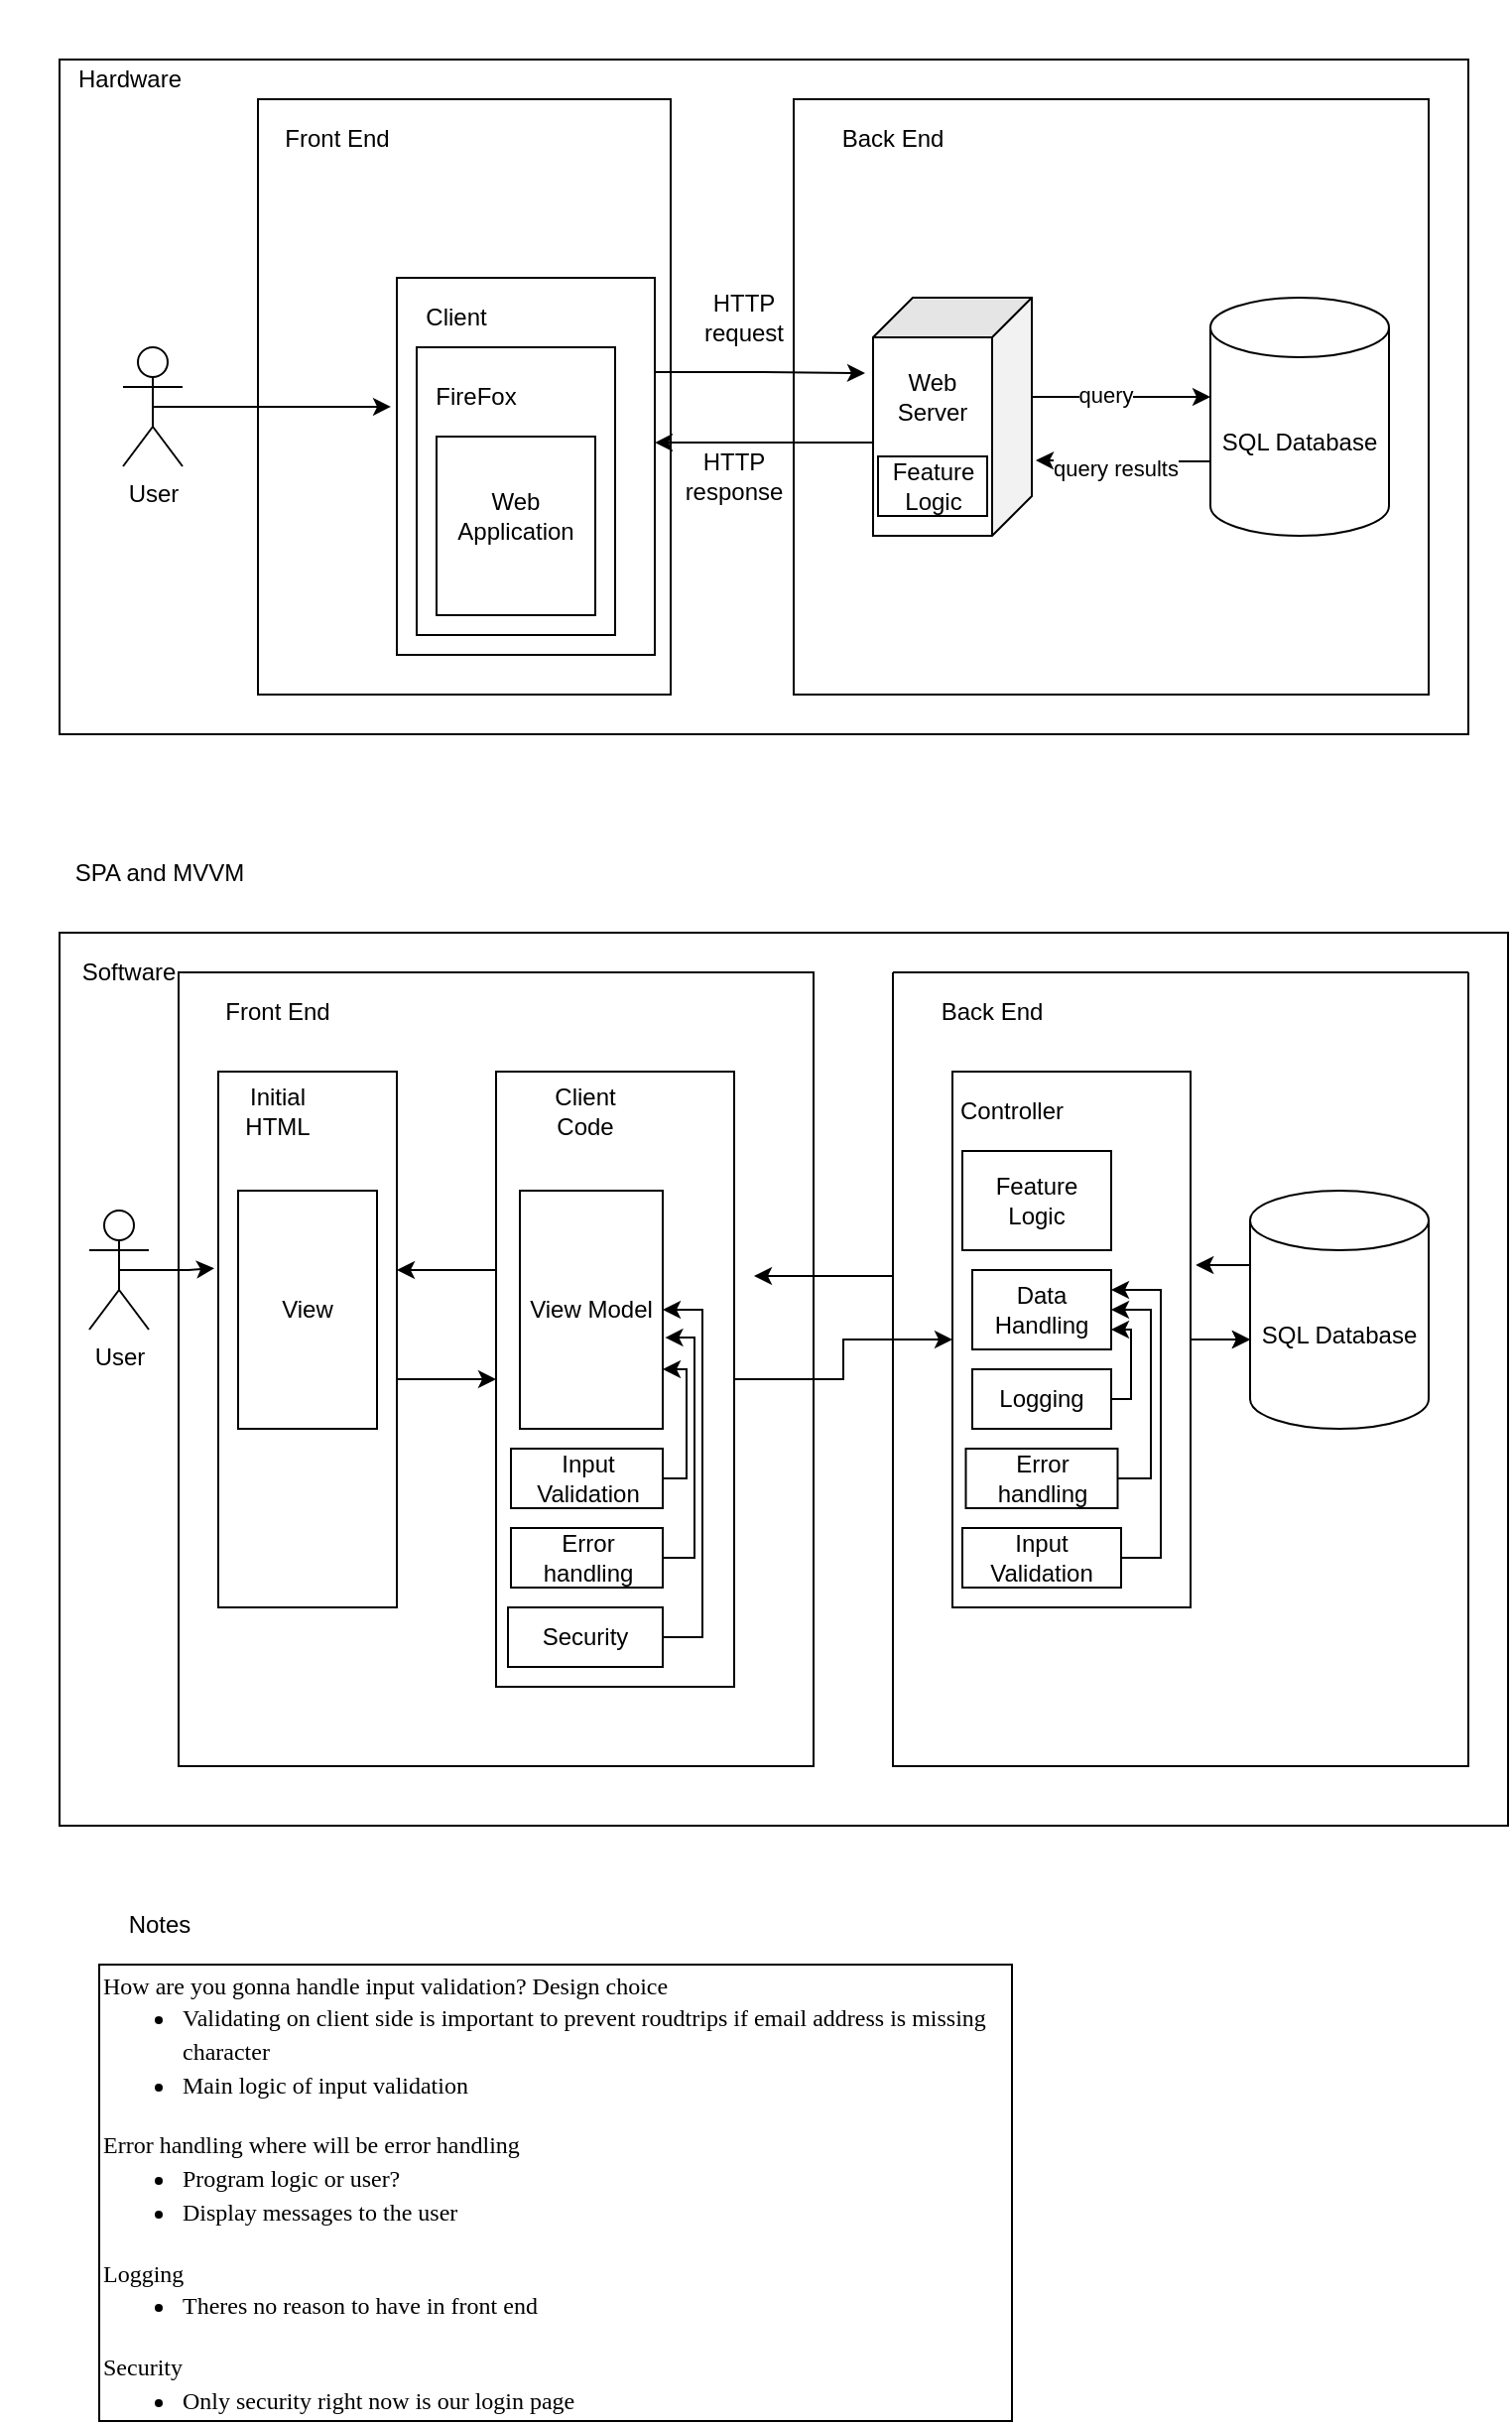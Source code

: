 <mxfile version="15.3.7" type="google"><diagram id="nlXUCPR5EnRUPgxsBw5m" name="Page-1"><mxGraphModel dx="1183" dy="667" grid="1" gridSize="10" guides="1" tooltips="1" connect="1" arrows="1" fold="1" page="1" pageScale="1" pageWidth="850" pageHeight="1100" background="none" math="0" shadow="0"><root><mxCell id="0"/><mxCell id="1" parent="0"/><mxCell id="jW0l8zHTGlnpKgaPyBGD-9" value="" style="group" vertex="1" connectable="0" parent="1"><mxGeometry x="80" y="10" width="710" height="370" as="geometry"/></mxCell><mxCell id="jW0l8zHTGlnpKgaPyBGD-4" value="" style="rounded=0;whiteSpace=wrap;html=1;" vertex="1" parent="jW0l8zHTGlnpKgaPyBGD-9"><mxGeometry y="30" width="710" height="340" as="geometry"/></mxCell><mxCell id="jW0l8zHTGlnpKgaPyBGD-5" value="Hardware" style="text;html=1;strokeColor=none;fillColor=none;align=center;verticalAlign=middle;whiteSpace=wrap;rounded=0;" vertex="1" parent="jW0l8zHTGlnpKgaPyBGD-9"><mxGeometry x="-29.087" y="30" width="129.091" height="20" as="geometry"/></mxCell><mxCell id="jW0l8zHTGlnpKgaPyBGD-13" value="" style="rounded=0;whiteSpace=wrap;html=1;" vertex="1" parent="jW0l8zHTGlnpKgaPyBGD-9"><mxGeometry x="100" y="50" width="208" height="300" as="geometry"/></mxCell><mxCell id="jW0l8zHTGlnpKgaPyBGD-14" value="Front End" style="text;html=1;strokeColor=none;fillColor=none;align=center;verticalAlign=middle;whiteSpace=wrap;rounded=0;" vertex="1" parent="jW0l8zHTGlnpKgaPyBGD-9"><mxGeometry x="110" y="60" width="60" height="20" as="geometry"/></mxCell><mxCell id="jW0l8zHTGlnpKgaPyBGD-20" value="" style="rounded=0;whiteSpace=wrap;html=1;" vertex="1" parent="jW0l8zHTGlnpKgaPyBGD-9"><mxGeometry x="170" y="140" width="130" height="190" as="geometry"/></mxCell><mxCell id="jW0l8zHTGlnpKgaPyBGD-23" value="HTTP request" style="text;html=1;strokeColor=none;fillColor=none;align=center;verticalAlign=middle;whiteSpace=wrap;rounded=0;" vertex="1" parent="jW0l8zHTGlnpKgaPyBGD-9"><mxGeometry x="320" y="150" width="50" height="20" as="geometry"/></mxCell><mxCell id="jW0l8zHTGlnpKgaPyBGD-24" value="HTTP response" style="text;html=1;strokeColor=none;fillColor=none;align=center;verticalAlign=middle;whiteSpace=wrap;rounded=0;" vertex="1" parent="jW0l8zHTGlnpKgaPyBGD-9"><mxGeometry x="320" y="230" width="40" height="20" as="geometry"/></mxCell><mxCell id="jW0l8zHTGlnpKgaPyBGD-38" style="edgeStyle=orthogonalEdgeStyle;rounded=0;orthogonalLoop=1;jettySize=auto;html=1;exitX=0.5;exitY=0.5;exitDx=0;exitDy=0;exitPerimeter=0;entryX=-0.023;entryY=0.342;entryDx=0;entryDy=0;entryPerimeter=0;" edge="1" parent="jW0l8zHTGlnpKgaPyBGD-9" source="jW0l8zHTGlnpKgaPyBGD-26" target="jW0l8zHTGlnpKgaPyBGD-20"><mxGeometry relative="1" as="geometry"/></mxCell><mxCell id="jW0l8zHTGlnpKgaPyBGD-26" value="User" style="shape=umlActor;verticalLabelPosition=bottom;verticalAlign=top;html=1;outlineConnect=0;" vertex="1" parent="jW0l8zHTGlnpKgaPyBGD-9"><mxGeometry x="32" y="175" width="30" height="60" as="geometry"/></mxCell><mxCell id="jW0l8zHTGlnpKgaPyBGD-27" value="Client" style="text;html=1;strokeColor=none;fillColor=none;align=center;verticalAlign=middle;whiteSpace=wrap;rounded=0;" vertex="1" parent="jW0l8zHTGlnpKgaPyBGD-9"><mxGeometry x="180" y="150" width="40" height="20" as="geometry"/></mxCell><mxCell id="jW0l8zHTGlnpKgaPyBGD-28" value="" style="rounded=0;whiteSpace=wrap;html=1;" vertex="1" parent="jW0l8zHTGlnpKgaPyBGD-9"><mxGeometry x="180" y="175" width="100" height="145" as="geometry"/></mxCell><mxCell id="jW0l8zHTGlnpKgaPyBGD-31" value="FireFox" style="text;html=1;strokeColor=none;fillColor=none;align=center;verticalAlign=middle;whiteSpace=wrap;rounded=0;" vertex="1" parent="jW0l8zHTGlnpKgaPyBGD-9"><mxGeometry x="190" y="190" width="40" height="20" as="geometry"/></mxCell><mxCell id="jW0l8zHTGlnpKgaPyBGD-32" value="" style="rounded=0;whiteSpace=wrap;html=1;" vertex="1" parent="jW0l8zHTGlnpKgaPyBGD-9"><mxGeometry x="190" y="220" width="80" height="90" as="geometry"/></mxCell><mxCell id="jW0l8zHTGlnpKgaPyBGD-33" value="Web Application" style="text;html=1;strokeColor=none;fillColor=none;align=center;verticalAlign=middle;whiteSpace=wrap;rounded=0;" vertex="1" parent="jW0l8zHTGlnpKgaPyBGD-9"><mxGeometry x="210" y="250" width="40" height="20" as="geometry"/></mxCell><mxCell id="jW0l8zHTGlnpKgaPyBGD-8" value="" style="group" vertex="1" connectable="0" parent="1"><mxGeometry x="450" y="60" width="320" height="300" as="geometry"/></mxCell><mxCell id="jW0l8zHTGlnpKgaPyBGD-6" value="" style="rounded=0;whiteSpace=wrap;html=1;" vertex="1" parent="jW0l8zHTGlnpKgaPyBGD-8"><mxGeometry width="320" height="300" as="geometry"/></mxCell><mxCell id="jW0l8zHTGlnpKgaPyBGD-7" value="Back End" style="text;html=1;strokeColor=none;fillColor=none;align=center;verticalAlign=middle;whiteSpace=wrap;rounded=0;" vertex="1" parent="jW0l8zHTGlnpKgaPyBGD-8"><mxGeometry x="20" y="10" width="60" height="20" as="geometry"/></mxCell><mxCell id="jW0l8zHTGlnpKgaPyBGD-40" style="edgeStyle=orthogonalEdgeStyle;rounded=0;orthogonalLoop=1;jettySize=auto;html=1;exitX=0;exitY=0;exitDx=0;exitDy=82.5;exitPerimeter=0;entryX=0.683;entryY=-0.025;entryDx=0;entryDy=0;entryPerimeter=0;" edge="1" parent="jW0l8zHTGlnpKgaPyBGD-8" source="jW0l8zHTGlnpKgaPyBGD-10" target="jW0l8zHTGlnpKgaPyBGD-11"><mxGeometry relative="1" as="geometry"/></mxCell><mxCell id="jW0l8zHTGlnpKgaPyBGD-41" value="query results" style="edgeLabel;html=1;align=center;verticalAlign=middle;resizable=0;points=[];" vertex="1" connectable="0" parent="jW0l8zHTGlnpKgaPyBGD-40"><mxGeometry x="0.096" y="4" relative="1" as="geometry"><mxPoint as="offset"/></mxGeometry></mxCell><mxCell id="jW0l8zHTGlnpKgaPyBGD-10" value="SQL Database" style="shape=cylinder3;whiteSpace=wrap;html=1;boundedLbl=1;backgroundOutline=1;size=15;" vertex="1" parent="jW0l8zHTGlnpKgaPyBGD-8"><mxGeometry x="210" y="100" width="90" height="120" as="geometry"/></mxCell><mxCell id="jW0l8zHTGlnpKgaPyBGD-25" style="edgeStyle=orthogonalEdgeStyle;rounded=0;orthogonalLoop=1;jettySize=auto;html=1;exitX=0;exitY=0;exitDx=50;exitDy=0;exitPerimeter=0;entryX=0;entryY=0.417;entryDx=0;entryDy=0;entryPerimeter=0;" edge="1" parent="jW0l8zHTGlnpKgaPyBGD-8" source="jW0l8zHTGlnpKgaPyBGD-11" target="jW0l8zHTGlnpKgaPyBGD-10"><mxGeometry relative="1" as="geometry"/></mxCell><mxCell id="jW0l8zHTGlnpKgaPyBGD-39" value="query&lt;br&gt;" style="edgeLabel;html=1;align=center;verticalAlign=middle;resizable=0;points=[];" vertex="1" connectable="0" parent="jW0l8zHTGlnpKgaPyBGD-25"><mxGeometry x="-0.178" y="1" relative="1" as="geometry"><mxPoint as="offset"/></mxGeometry></mxCell><mxCell id="jW0l8zHTGlnpKgaPyBGD-11" value="" style="shape=cube;whiteSpace=wrap;html=1;boundedLbl=1;backgroundOutline=1;darkOpacity=0.05;darkOpacity2=0.1;rotation=90;" vertex="1" parent="jW0l8zHTGlnpKgaPyBGD-8"><mxGeometry x="20" y="120" width="120" height="80" as="geometry"/></mxCell><mxCell id="jW0l8zHTGlnpKgaPyBGD-12" value="Web Server" style="text;html=1;strokeColor=none;fillColor=none;align=center;verticalAlign=middle;whiteSpace=wrap;rounded=0;" vertex="1" parent="jW0l8zHTGlnpKgaPyBGD-8"><mxGeometry x="50" y="140" width="40" height="20" as="geometry"/></mxCell><mxCell id="jW0l8zHTGlnpKgaPyBGD-44" value="Feature Logic" style="rounded=0;whiteSpace=wrap;html=1;" vertex="1" parent="jW0l8zHTGlnpKgaPyBGD-8"><mxGeometry x="42.5" y="180" width="55" height="30" as="geometry"/></mxCell><mxCell id="jW0l8zHTGlnpKgaPyBGD-36" style="edgeStyle=orthogonalEdgeStyle;rounded=0;orthogonalLoop=1;jettySize=auto;html=1;exitX=1;exitY=0.25;exitDx=0;exitDy=0;entryX=0.317;entryY=1.05;entryDx=0;entryDy=0;entryPerimeter=0;" edge="1" parent="1" source="jW0l8zHTGlnpKgaPyBGD-20" target="jW0l8zHTGlnpKgaPyBGD-11"><mxGeometry relative="1" as="geometry"/></mxCell><mxCell id="jW0l8zHTGlnpKgaPyBGD-37" style="edgeStyle=orthogonalEdgeStyle;rounded=0;orthogonalLoop=1;jettySize=auto;html=1;exitX=0;exitY=0;exitDx=70;exitDy=80;exitPerimeter=0;entryX=1;entryY=0.437;entryDx=0;entryDy=0;entryPerimeter=0;" edge="1" parent="1" source="jW0l8zHTGlnpKgaPyBGD-11" target="jW0l8zHTGlnpKgaPyBGD-20"><mxGeometry relative="1" as="geometry"><mxPoint x="390" y="230" as="targetPoint"/><Array as="points"><mxPoint x="490" y="233"/></Array></mxGeometry></mxCell><mxCell id="jW0l8zHTGlnpKgaPyBGD-45" value="" style="rounded=0;whiteSpace=wrap;html=1;" vertex="1" parent="1"><mxGeometry x="80" y="480" width="730" height="450" as="geometry"/></mxCell><mxCell id="jW0l8zHTGlnpKgaPyBGD-46" value="Software" style="text;html=1;strokeColor=none;fillColor=none;align=center;verticalAlign=middle;whiteSpace=wrap;rounded=0;" vertex="1" parent="1"><mxGeometry x="95" y="490" width="40" height="20" as="geometry"/></mxCell><mxCell id="jW0l8zHTGlnpKgaPyBGD-47" value="SPA and MVVM" style="text;html=1;align=center;verticalAlign=middle;resizable=0;points=[];autosize=1;strokeColor=none;fillColor=none;" vertex="1" parent="1"><mxGeometry x="80" y="440" width="100" height="20" as="geometry"/></mxCell><mxCell id="jW0l8zHTGlnpKgaPyBGD-48" value="" style="swimlane;startSize=0;" vertex="1" parent="1"><mxGeometry x="500" y="500" width="290" height="400" as="geometry"/></mxCell><mxCell id="jW0l8zHTGlnpKgaPyBGD-49" value="Back End" style="text;html=1;strokeColor=none;fillColor=none;align=center;verticalAlign=middle;whiteSpace=wrap;rounded=0;" vertex="1" parent="jW0l8zHTGlnpKgaPyBGD-48"><mxGeometry x="20" y="10" width="60" height="20" as="geometry"/></mxCell><mxCell id="jW0l8zHTGlnpKgaPyBGD-60" value="" style="rounded=0;whiteSpace=wrap;html=1;" vertex="1" parent="jW0l8zHTGlnpKgaPyBGD-48"><mxGeometry x="30" y="50" width="120" height="270" as="geometry"/></mxCell><mxCell id="jW0l8zHTGlnpKgaPyBGD-61" value="Controller" style="text;html=1;strokeColor=none;fillColor=none;align=center;verticalAlign=middle;whiteSpace=wrap;rounded=0;" vertex="1" parent="jW0l8zHTGlnpKgaPyBGD-48"><mxGeometry x="40" y="60" width="40" height="20" as="geometry"/></mxCell><mxCell id="jW0l8zHTGlnpKgaPyBGD-99" style="edgeStyle=orthogonalEdgeStyle;rounded=0;orthogonalLoop=1;jettySize=auto;html=1;exitX=1;exitY=0.5;exitDx=0;exitDy=0;entryX=1;entryY=0.25;entryDx=0;entryDy=0;" edge="1" parent="jW0l8zHTGlnpKgaPyBGD-48" source="jW0l8zHTGlnpKgaPyBGD-74" target="jW0l8zHTGlnpKgaPyBGD-93"><mxGeometry relative="1" as="geometry"/></mxCell><mxCell id="jW0l8zHTGlnpKgaPyBGD-74" value="Input Validation" style="rounded=0;whiteSpace=wrap;html=1;" vertex="1" parent="jW0l8zHTGlnpKgaPyBGD-48"><mxGeometry x="35" y="280" width="80" height="30" as="geometry"/></mxCell><mxCell id="jW0l8zHTGlnpKgaPyBGD-92" value="Feature Logic" style="rounded=0;whiteSpace=wrap;html=1;" vertex="1" parent="jW0l8zHTGlnpKgaPyBGD-48"><mxGeometry x="35" y="90" width="75" height="50" as="geometry"/></mxCell><mxCell id="jW0l8zHTGlnpKgaPyBGD-93" value="Data Handling" style="rounded=0;whiteSpace=wrap;html=1;" vertex="1" parent="jW0l8zHTGlnpKgaPyBGD-48"><mxGeometry x="40" y="150" width="70" height="40" as="geometry"/></mxCell><mxCell id="jW0l8zHTGlnpKgaPyBGD-100" style="edgeStyle=orthogonalEdgeStyle;rounded=0;orthogonalLoop=1;jettySize=auto;html=1;exitX=1;exitY=0.5;exitDx=0;exitDy=0;entryX=1;entryY=0.75;entryDx=0;entryDy=0;" edge="1" parent="jW0l8zHTGlnpKgaPyBGD-48" source="jW0l8zHTGlnpKgaPyBGD-95" target="jW0l8zHTGlnpKgaPyBGD-93"><mxGeometry relative="1" as="geometry"><Array as="points"><mxPoint x="120" y="215"/><mxPoint x="120" y="180"/></Array></mxGeometry></mxCell><mxCell id="jW0l8zHTGlnpKgaPyBGD-95" value="Logging" style="rounded=0;whiteSpace=wrap;html=1;" vertex="1" parent="jW0l8zHTGlnpKgaPyBGD-48"><mxGeometry x="40" y="200" width="70" height="30" as="geometry"/></mxCell><mxCell id="jW0l8zHTGlnpKgaPyBGD-108" style="edgeStyle=orthogonalEdgeStyle;rounded=0;orthogonalLoop=1;jettySize=auto;html=1;exitX=1;exitY=0.5;exitDx=0;exitDy=0;entryX=1;entryY=0.5;entryDx=0;entryDy=0;" edge="1" parent="jW0l8zHTGlnpKgaPyBGD-48" source="jW0l8zHTGlnpKgaPyBGD-107" target="jW0l8zHTGlnpKgaPyBGD-93"><mxGeometry relative="1" as="geometry"><Array as="points"><mxPoint x="130" y="255"/><mxPoint x="130" y="170"/></Array></mxGeometry></mxCell><mxCell id="jW0l8zHTGlnpKgaPyBGD-107" value="Error handling" style="rounded=0;whiteSpace=wrap;html=1;" vertex="1" parent="jW0l8zHTGlnpKgaPyBGD-48"><mxGeometry x="36.75" y="240" width="76.5" height="30" as="geometry"/></mxCell><mxCell id="jW0l8zHTGlnpKgaPyBGD-70" style="edgeStyle=orthogonalEdgeStyle;rounded=0;orthogonalLoop=1;jettySize=auto;html=1;exitX=0;exitY=0;exitDx=0;exitDy=37.5;exitPerimeter=0;entryX=1.022;entryY=0.363;entryDx=0;entryDy=0;entryPerimeter=0;" edge="1" parent="1" source="jW0l8zHTGlnpKgaPyBGD-50" target="jW0l8zHTGlnpKgaPyBGD-60"><mxGeometry relative="1" as="geometry"/></mxCell><mxCell id="jW0l8zHTGlnpKgaPyBGD-50" value="SQL Database" style="shape=cylinder3;whiteSpace=wrap;html=1;boundedLbl=1;backgroundOutline=1;size=15;" vertex="1" parent="1"><mxGeometry x="680" y="610" width="90" height="120" as="geometry"/></mxCell><mxCell id="jW0l8zHTGlnpKgaPyBGD-51" value="User" style="shape=umlActor;verticalLabelPosition=bottom;verticalAlign=top;html=1;outlineConnect=0;" vertex="1" parent="1"><mxGeometry x="95" y="620" width="30" height="60" as="geometry"/></mxCell><mxCell id="jW0l8zHTGlnpKgaPyBGD-53" value="" style="rounded=0;whiteSpace=wrap;html=1;" vertex="1" parent="1"><mxGeometry x="140" y="500" width="320" height="400" as="geometry"/></mxCell><mxCell id="jW0l8zHTGlnpKgaPyBGD-54" value="Front End" style="text;html=1;strokeColor=none;fillColor=none;align=center;verticalAlign=middle;whiteSpace=wrap;rounded=0;" vertex="1" parent="1"><mxGeometry x="160" y="510" width="60" height="20" as="geometry"/></mxCell><mxCell id="jW0l8zHTGlnpKgaPyBGD-67" style="edgeStyle=orthogonalEdgeStyle;rounded=0;orthogonalLoop=1;jettySize=auto;html=1;exitX=1;exitY=0.5;exitDx=0;exitDy=0;entryX=0;entryY=0.5;entryDx=0;entryDy=0;" edge="1" parent="1" source="jW0l8zHTGlnpKgaPyBGD-55" target="jW0l8zHTGlnpKgaPyBGD-58"><mxGeometry relative="1" as="geometry"><Array as="points"><mxPoint x="250" y="705"/></Array></mxGeometry></mxCell><mxCell id="jW0l8zHTGlnpKgaPyBGD-55" value="" style="rounded=0;whiteSpace=wrap;html=1;" vertex="1" parent="1"><mxGeometry x="160" y="550" width="90" height="270" as="geometry"/></mxCell><mxCell id="jW0l8zHTGlnpKgaPyBGD-56" value="Initial HTML" style="text;html=1;strokeColor=none;fillColor=none;align=center;verticalAlign=middle;whiteSpace=wrap;rounded=0;" vertex="1" parent="1"><mxGeometry x="170" y="560" width="40" height="20" as="geometry"/></mxCell><mxCell id="jW0l8zHTGlnpKgaPyBGD-57" value="View" style="rounded=0;whiteSpace=wrap;html=1;" vertex="1" parent="1"><mxGeometry x="170" y="610" width="70" height="120" as="geometry"/></mxCell><mxCell id="jW0l8zHTGlnpKgaPyBGD-68" style="edgeStyle=orthogonalEdgeStyle;rounded=0;orthogonalLoop=1;jettySize=auto;html=1;exitX=1;exitY=0.5;exitDx=0;exitDy=0;entryX=0;entryY=0.5;entryDx=0;entryDy=0;" edge="1" parent="1" source="jW0l8zHTGlnpKgaPyBGD-58" target="jW0l8zHTGlnpKgaPyBGD-60"><mxGeometry relative="1" as="geometry"><mxPoint x="500" y="685" as="targetPoint"/></mxGeometry></mxCell><mxCell id="jW0l8zHTGlnpKgaPyBGD-73" style="edgeStyle=orthogonalEdgeStyle;rounded=0;orthogonalLoop=1;jettySize=auto;html=1;exitX=0;exitY=0.25;exitDx=0;exitDy=0;" edge="1" parent="1" source="jW0l8zHTGlnpKgaPyBGD-58"><mxGeometry relative="1" as="geometry"><mxPoint x="250" y="650" as="targetPoint"/><Array as="points"><mxPoint x="320" y="650"/></Array></mxGeometry></mxCell><mxCell id="jW0l8zHTGlnpKgaPyBGD-58" value="" style="rounded=0;whiteSpace=wrap;html=1;container=1;" vertex="1" parent="1"><mxGeometry x="300" y="550" width="120" height="310" as="geometry"/></mxCell><mxCell id="jW0l8zHTGlnpKgaPyBGD-59" value="Client Code" style="text;html=1;strokeColor=none;fillColor=none;align=center;verticalAlign=middle;whiteSpace=wrap;rounded=0;" vertex="1" parent="jW0l8zHTGlnpKgaPyBGD-58"><mxGeometry x="15" y="10" width="60" height="20" as="geometry"/></mxCell><mxCell id="jW0l8zHTGlnpKgaPyBGD-63" value="View Model" style="rounded=0;whiteSpace=wrap;html=1;" vertex="1" parent="jW0l8zHTGlnpKgaPyBGD-58"><mxGeometry x="12" y="60" width="72" height="120" as="geometry"/></mxCell><mxCell id="jW0l8zHTGlnpKgaPyBGD-101" style="edgeStyle=orthogonalEdgeStyle;rounded=0;orthogonalLoop=1;jettySize=auto;html=1;exitX=1;exitY=0.5;exitDx=0;exitDy=0;entryX=1;entryY=0.75;entryDx=0;entryDy=0;" edge="1" parent="jW0l8zHTGlnpKgaPyBGD-58" source="jW0l8zHTGlnpKgaPyBGD-86" target="jW0l8zHTGlnpKgaPyBGD-63"><mxGeometry relative="1" as="geometry"><Array as="points"><mxPoint x="96" y="205"/><mxPoint x="96" y="150"/></Array></mxGeometry></mxCell><mxCell id="jW0l8zHTGlnpKgaPyBGD-86" value="Input Validation" style="rounded=0;whiteSpace=wrap;html=1;" vertex="1" parent="jW0l8zHTGlnpKgaPyBGD-58"><mxGeometry x="7.5" y="190" width="76.5" height="30" as="geometry"/></mxCell><mxCell id="jW0l8zHTGlnpKgaPyBGD-102" style="edgeStyle=orthogonalEdgeStyle;rounded=0;orthogonalLoop=1;jettySize=auto;html=1;exitX=1;exitY=0.5;exitDx=0;exitDy=0;entryX=1.017;entryY=0.617;entryDx=0;entryDy=0;entryPerimeter=0;" edge="1" parent="jW0l8zHTGlnpKgaPyBGD-58" source="jW0l8zHTGlnpKgaPyBGD-96" target="jW0l8zHTGlnpKgaPyBGD-63"><mxGeometry relative="1" as="geometry"><Array as="points"><mxPoint x="100" y="245"/><mxPoint x="100" y="134"/></Array></mxGeometry></mxCell><mxCell id="jW0l8zHTGlnpKgaPyBGD-96" value="Error handling" style="rounded=0;whiteSpace=wrap;html=1;" vertex="1" parent="jW0l8zHTGlnpKgaPyBGD-58"><mxGeometry x="7.5" y="230" width="76.5" height="30" as="geometry"/></mxCell><mxCell id="jW0l8zHTGlnpKgaPyBGD-106" style="edgeStyle=orthogonalEdgeStyle;rounded=0;orthogonalLoop=1;jettySize=auto;html=1;exitX=1;exitY=0.5;exitDx=0;exitDy=0;entryX=1;entryY=0.5;entryDx=0;entryDy=0;" edge="1" parent="jW0l8zHTGlnpKgaPyBGD-58" source="jW0l8zHTGlnpKgaPyBGD-105" target="jW0l8zHTGlnpKgaPyBGD-63"><mxGeometry relative="1" as="geometry"/></mxCell><mxCell id="jW0l8zHTGlnpKgaPyBGD-105" value="Security" style="rounded=0;whiteSpace=wrap;html=1;" vertex="1" parent="jW0l8zHTGlnpKgaPyBGD-58"><mxGeometry x="6" y="270" width="78" height="30" as="geometry"/></mxCell><mxCell id="jW0l8zHTGlnpKgaPyBGD-66" style="edgeStyle=orthogonalEdgeStyle;rounded=0;orthogonalLoop=1;jettySize=auto;html=1;exitX=0.5;exitY=0.5;exitDx=0;exitDy=0;exitPerimeter=0;entryX=-0.022;entryY=0.367;entryDx=0;entryDy=0;entryPerimeter=0;" edge="1" parent="1" source="jW0l8zHTGlnpKgaPyBGD-51" target="jW0l8zHTGlnpKgaPyBGD-55"><mxGeometry relative="1" as="geometry"/></mxCell><mxCell id="jW0l8zHTGlnpKgaPyBGD-69" style="edgeStyle=orthogonalEdgeStyle;rounded=0;orthogonalLoop=1;jettySize=auto;html=1;exitX=1;exitY=0.5;exitDx=0;exitDy=0;entryX=0;entryY=0.625;entryDx=0;entryDy=0;entryPerimeter=0;" edge="1" parent="1" source="jW0l8zHTGlnpKgaPyBGD-60" target="jW0l8zHTGlnpKgaPyBGD-50"><mxGeometry relative="1" as="geometry"/></mxCell><mxCell id="_-NND5IHfT1EPTYDlh-m-1" style="edgeStyle=orthogonalEdgeStyle;rounded=0;orthogonalLoop=1;jettySize=auto;html=1;exitX=1;exitY=0.5;exitDx=0;exitDy=0;" edge="1" parent="1" source="jW0l8zHTGlnpKgaPyBGD-60"><mxGeometry relative="1" as="geometry"><mxPoint x="680" y="685" as="targetPoint"/></mxGeometry></mxCell><mxCell id="jW0l8zHTGlnpKgaPyBGD-103" style="edgeStyle=orthogonalEdgeStyle;rounded=0;orthogonalLoop=1;jettySize=auto;html=1;exitX=0;exitY=0.25;exitDx=0;exitDy=0;" edge="1" parent="1"><mxGeometry relative="1" as="geometry"><mxPoint x="500" y="620" as="sourcePoint"/><mxPoint x="430" y="653" as="targetPoint"/><Array as="points"><mxPoint x="500" y="652.5"/></Array></mxGeometry></mxCell><mxCell id="jW0l8zHTGlnpKgaPyBGD-109" value="&lt;span id=&quot;docs-internal-guid-e7bc5581-7fff-2921-2b8b-013be0da709a&quot;&gt;&lt;font style=&quot;font-size: 12px&quot;&gt;&lt;p dir=&quot;ltr&quot; style=&quot;line-height: 1.38 ; margin-top: 0pt ; margin-bottom: 0pt&quot;&gt;&lt;span style=&quot;font-family: &amp;#34;times new roman&amp;#34; ; vertical-align: baseline&quot;&gt;How are you gonna handle input validation? Design choice&lt;/span&gt;&lt;/p&gt;&lt;ul style=&quot;margin-top: 0px ; margin-bottom: 0px&quot;&gt;&lt;li dir=&quot;ltr&quot; style=&quot;list-style-type: disc ; font-family: &amp;#34;times new roman&amp;#34; ; vertical-align: baseline&quot;&gt;&lt;p dir=&quot;ltr&quot; style=&quot;line-height: 1.38 ; margin-top: 0pt ; margin-bottom: 0pt&quot;&gt;&lt;span style=&quot;vertical-align: baseline&quot;&gt;Validating on client side is important to prevent roudtrips if email address is missing character&lt;/span&gt;&lt;/p&gt;&lt;/li&gt;&lt;li dir=&quot;ltr&quot; style=&quot;list-style-type: disc ; font-family: &amp;#34;times new roman&amp;#34; ; vertical-align: baseline&quot;&gt;&lt;p dir=&quot;ltr&quot; style=&quot;line-height: 1.38 ; margin-top: 0pt ; margin-bottom: 0pt&quot;&gt;&lt;span style=&quot;vertical-align: baseline&quot;&gt;Main logic of input validation&lt;/span&gt;&lt;/p&gt;&lt;/li&gt;&lt;/ul&gt;&lt;br&gt;&lt;p dir=&quot;ltr&quot; style=&quot;line-height: 1.38 ; margin-top: 0pt ; margin-bottom: 0pt&quot;&gt;&lt;span style=&quot;font-family: &amp;#34;times new roman&amp;#34; ; vertical-align: baseline&quot;&gt;Error handling where will be error handling&amp;nbsp;&lt;/span&gt;&lt;/p&gt;&lt;ul style=&quot;margin-top: 0px ; margin-bottom: 0px&quot;&gt;&lt;li dir=&quot;ltr&quot; style=&quot;list-style-type: disc ; font-family: &amp;#34;times new roman&amp;#34; ; vertical-align: baseline&quot;&gt;&lt;p dir=&quot;ltr&quot; style=&quot;line-height: 1.38 ; margin-top: 0pt ; margin-bottom: 0pt&quot;&gt;&lt;span style=&quot;vertical-align: baseline&quot;&gt;Program logic or user?&lt;/span&gt;&lt;/p&gt;&lt;/li&gt;&lt;li dir=&quot;ltr&quot; style=&quot;list-style-type: disc ; font-family: &amp;#34;times new roman&amp;#34; ; vertical-align: baseline&quot;&gt;&lt;p dir=&quot;ltr&quot; style=&quot;line-height: 1.38 ; margin-top: 0pt ; margin-bottom: 0pt&quot;&gt;&lt;span style=&quot;vertical-align: baseline&quot;&gt;Display messages to the user&lt;/span&gt;&lt;/p&gt;&lt;/li&gt;&lt;/ul&gt;&lt;br&gt;&lt;p dir=&quot;ltr&quot; style=&quot;line-height: 1.38 ; margin-top: 0pt ; margin-bottom: 0pt&quot;&gt;&lt;span style=&quot;font-family: &amp;#34;times new roman&amp;#34; ; vertical-align: baseline&quot;&gt;Logging&lt;/span&gt;&lt;/p&gt;&lt;ul style=&quot;margin-top: 0px ; margin-bottom: 0px&quot;&gt;&lt;li dir=&quot;ltr&quot; style=&quot;list-style-type: disc ; font-family: &amp;#34;times new roman&amp;#34; ; vertical-align: baseline&quot;&gt;&lt;p dir=&quot;ltr&quot; style=&quot;line-height: 1.38 ; margin-top: 0pt ; margin-bottom: 0pt&quot;&gt;&lt;span style=&quot;vertical-align: baseline&quot;&gt;Theres no reason to have in front end&lt;/span&gt;&lt;/p&gt;&lt;/li&gt;&lt;/ul&gt;&lt;br&gt;&lt;p dir=&quot;ltr&quot; style=&quot;line-height: 1.38 ; margin-top: 0pt ; margin-bottom: 0pt&quot;&gt;&lt;span style=&quot;font-family: &amp;#34;times new roman&amp;#34; ; vertical-align: baseline&quot;&gt;Security&lt;/span&gt;&lt;/p&gt;&lt;ul style=&quot;margin-top: 0px ; margin-bottom: 0px&quot;&gt;&lt;li dir=&quot;ltr&quot; style=&quot;list-style-type: disc ; font-family: &amp;#34;times new roman&amp;#34; ; vertical-align: baseline&quot;&gt;&lt;p dir=&quot;ltr&quot; style=&quot;line-height: 1.38 ; margin-top: 0pt ; margin-bottom: 0pt&quot;&gt;&lt;span style=&quot;vertical-align: baseline&quot;&gt;Only security right now is our login page&lt;/span&gt;&lt;/p&gt;&lt;/li&gt;&lt;/ul&gt;&lt;/font&gt;&lt;/span&gt;" style="rounded=0;whiteSpace=wrap;html=1;align=left;" vertex="1" parent="1"><mxGeometry x="100" y="1000" width="460" height="230" as="geometry"/></mxCell><mxCell id="jW0l8zHTGlnpKgaPyBGD-110" value="Notes" style="text;html=1;align=center;verticalAlign=middle;resizable=0;points=[];autosize=1;strokeColor=none;fillColor=none;" vertex="1" parent="1"><mxGeometry x="105" y="970" width="50" height="20" as="geometry"/></mxCell></root></mxGraphModel></diagram></mxfile>